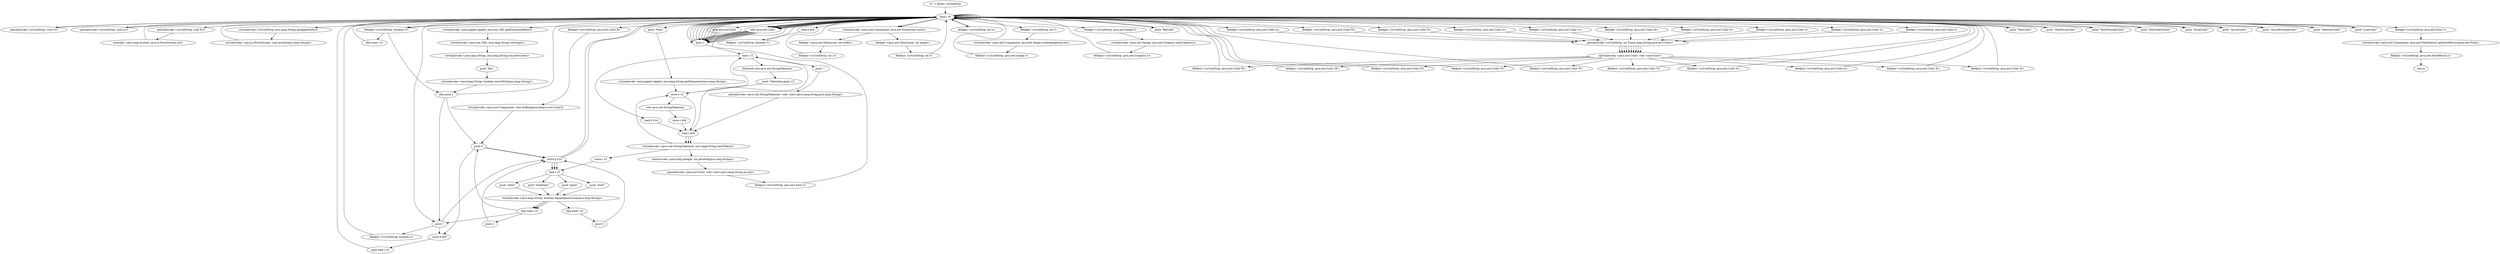 digraph "" {
    "r0 := @this: ryCoolStrip"
    "load.r r0"
    "r0 := @this: ryCoolStrip"->"load.r r0";
    "specialinvoke <ryCoolStrip: void ŕ()>"
    "load.r r0"->"specialinvoke <ryCoolStrip: void ŕ()>";
    "specialinvoke <ryCoolStrip: void ŕ()>"->"load.r r0";
    "specialinvoke <ryCoolStrip: void ş()>"
    "load.r r0"->"specialinvoke <ryCoolStrip: void ş()>";
    "specialinvoke <ryCoolStrip: void ş()>"->"load.r r0";
    "specialinvoke <ryCoolStrip: void Š()>"
    "load.r r0"->"specialinvoke <ryCoolStrip: void Š()>";
    "staticget <java.lang.System: java.io.PrintStream out>"
    "specialinvoke <ryCoolStrip: void Š()>"->"staticget <java.lang.System: java.io.PrintStream out>";
    "staticget <java.lang.System: java.io.PrintStream out>"->"load.r r0";
    "virtualinvoke <ryCoolStrip: java.lang.String getAppletInfo()>"
    "load.r r0"->"virtualinvoke <ryCoolStrip: java.lang.String getAppletInfo()>";
    "virtualinvoke <java.io.PrintStream: void println(java.lang.String)>"
    "virtualinvoke <ryCoolStrip: java.lang.String getAppletInfo()>"->"virtualinvoke <java.io.PrintStream: void println(java.lang.String)>";
    "virtualinvoke <java.io.PrintStream: void println(java.lang.String)>"->"load.r r0";
    "fieldget <ryCoolStrip: boolean Ĉ>"
    "load.r r0"->"fieldget <ryCoolStrip: boolean Ĉ>";
    "ifne load.r r0"
    "fieldget <ryCoolStrip: boolean Ĉ>"->"ifne load.r r0";
    "ifne load.r r0"->"load.r r0";
    "push 1"
    "load.r r0"->"push 1";
    "fieldput <ryCoolStrip: boolean ć>"
    "push 1"->"fieldput <ryCoolStrip: boolean ć>";
    "fieldput <ryCoolStrip: boolean ć>"->"load.r r0";
    "load.r r0"->"fieldget <ryCoolStrip: boolean Ĉ>";
    "ifne push 1"
    "fieldget <ryCoolStrip: boolean Ĉ>"->"ifne push 1";
    "ifne push 1"->"load.r r0";
    "virtualinvoke <java.applet.Applet: java.net.URL getDocumentBase()>"
    "load.r r0"->"virtualinvoke <java.applet.Applet: java.net.URL getDocumentBase()>";
    "virtualinvoke <java.net.URL: java.lang.String toString()>"
    "virtualinvoke <java.applet.Applet: java.net.URL getDocumentBase()>"->"virtualinvoke <java.net.URL: java.lang.String toString()>";
    "virtualinvoke <java.lang.String: java.lang.String toLowerCase()>"
    "virtualinvoke <java.net.URL: java.lang.String toString()>"->"virtualinvoke <java.lang.String: java.lang.String toLowerCase()>";
    "push \"file:\""
    "virtualinvoke <java.lang.String: java.lang.String toLowerCase()>"->"push \"file:\"";
    "virtualinvoke <java.lang.String: boolean startsWith(java.lang.String)>"
    "push \"file:\""->"virtualinvoke <java.lang.String: boolean startsWith(java.lang.String)>";
    "virtualinvoke <java.lang.String: boolean startsWith(java.lang.String)>"->"ifne push 1";
    "push 0"
    "ifne push 1"->"push 0";
    "store.b $r6"
    "push 0"->"store.b $r6";
    "goto load.r r0"
    "store.b $r6"->"goto load.r r0";
    "goto load.r r0"->"load.r r0";
    "load.b $r6"
    "load.r r0"->"load.b $r6";
    "fieldput <ryCoolStrip: boolean Ć>"
    "load.b $r6"->"fieldput <ryCoolStrip: boolean Ć>";
    "fieldput <ryCoolStrip: boolean Ć>"->"load.r r0";
    "load.r r0"->"load.r r0";
    "virtualinvoke <java.awt.Component: java.awt.Dimension size()>"
    "load.r r0"->"virtualinvoke <java.awt.Component: java.awt.Dimension size()>";
    "fieldget <java.awt.Dimension: int width>"
    "virtualinvoke <java.awt.Component: java.awt.Dimension size()>"->"fieldget <java.awt.Dimension: int width>";
    "fieldput <ryCoolStrip: int Ŀ>"
    "fieldget <java.awt.Dimension: int width>"->"fieldput <ryCoolStrip: int Ŀ>";
    "fieldput <ryCoolStrip: int Ŀ>"->"load.r r0";
    "load.r r0"->"load.r r0";
    "load.r r0"->"virtualinvoke <java.awt.Component: java.awt.Dimension size()>";
    "fieldget <java.awt.Dimension: int height>"
    "virtualinvoke <java.awt.Component: java.awt.Dimension size()>"->"fieldget <java.awt.Dimension: int height>";
    "fieldput <ryCoolStrip: int ľ>"
    "fieldget <java.awt.Dimension: int height>"->"fieldput <ryCoolStrip: int ľ>";
    "fieldput <ryCoolStrip: int ľ>"->"load.r r0";
    "load.r r0"->"load.r r0";
    "load.r r0"->"load.r r0";
    "fieldget <ryCoolStrip: int Ŀ>"
    "load.r r0"->"fieldget <ryCoolStrip: int Ŀ>";
    "fieldget <ryCoolStrip: int Ŀ>"->"load.r r0";
    "fieldget <ryCoolStrip: int ľ>"
    "load.r r0"->"fieldget <ryCoolStrip: int ľ>";
    "virtualinvoke <java.awt.Component: java.awt.Image createImage(int,int)>"
    "fieldget <ryCoolStrip: int ľ>"->"virtualinvoke <java.awt.Component: java.awt.Image createImage(int,int)>";
    "fieldput <ryCoolStrip: java.awt.Image ŀ>"
    "virtualinvoke <java.awt.Component: java.awt.Image createImage(int,int)>"->"fieldput <ryCoolStrip: java.awt.Image ŀ>";
    "fieldput <ryCoolStrip: java.awt.Image ŀ>"->"load.r r0";
    "load.r r0"->"load.r r0";
    "fieldget <ryCoolStrip: java.awt.Image ŀ>"
    "load.r r0"->"fieldget <ryCoolStrip: java.awt.Image ŀ>";
    "virtualinvoke <java.awt.Image: java.awt.Graphics getGraphics()>"
    "fieldget <ryCoolStrip: java.awt.Image ŀ>"->"virtualinvoke <java.awt.Image: java.awt.Graphics getGraphics()>";
    "fieldput <ryCoolStrip: java.awt.Graphics Ł>"
    "virtualinvoke <java.awt.Image: java.awt.Graphics getGraphics()>"->"fieldput <ryCoolStrip: java.awt.Graphics Ł>";
    "fieldput <ryCoolStrip: java.awt.Graphics Ł>"->"load.r r0";
    "new java.awt.Color"
    "load.r r0"->"new java.awt.Color";
    "dup1.r"
    "new java.awt.Color"->"dup1.r";
    "dup1.r"->"load.r r0";
    "push \"BgColor\""
    "load.r r0"->"push \"BgColor\"";
    "push \"BgColor\""->"load.r r0";
    "fieldget <ryCoolStrip: java.awt.Color œ>"
    "load.r r0"->"fieldget <ryCoolStrip: java.awt.Color œ>";
    "specialinvoke <ryCoolStrip: int Ŝ(java.lang.String,java.awt.Color)>"
    "fieldget <ryCoolStrip: java.awt.Color œ>"->"specialinvoke <ryCoolStrip: int Ŝ(java.lang.String,java.awt.Color)>";
    "specialinvoke <java.awt.Color: void <init>(int)>"
    "specialinvoke <ryCoolStrip: int Ŝ(java.lang.String,java.awt.Color)>"->"specialinvoke <java.awt.Color: void <init>(int)>";
    "fieldput <ryCoolStrip: java.awt.Color Ŕ>"
    "specialinvoke <java.awt.Color: void <init>(int)>"->"fieldput <ryCoolStrip: java.awt.Color Ŕ>";
    "fieldput <ryCoolStrip: java.awt.Color Ŕ>"->"load.r r0";
    "load.r r0"->"new java.awt.Color";
    "new java.awt.Color"->"dup1.r";
    "dup1.r"->"load.r r0";
    "push \"TextColor\""
    "load.r r0"->"push \"TextColor\"";
    "push \"TextColor\""->"load.r r0";
    "fieldget <ryCoolStrip: java.awt.Color ő>"
    "load.r r0"->"fieldget <ryCoolStrip: java.awt.Color ő>";
    "fieldget <ryCoolStrip: java.awt.Color ő>"->"specialinvoke <ryCoolStrip: int Ŝ(java.lang.String,java.awt.Color)>";
    "specialinvoke <ryCoolStrip: int Ŝ(java.lang.String,java.awt.Color)>"->"specialinvoke <java.awt.Color: void <init>(int)>";
    "fieldput <ryCoolStrip: java.awt.Color Œ>"
    "specialinvoke <java.awt.Color: void <init>(int)>"->"fieldput <ryCoolStrip: java.awt.Color Œ>";
    "fieldput <ryCoolStrip: java.awt.Color Œ>"->"load.r r0";
    "load.r r0"->"new java.awt.Color";
    "new java.awt.Color"->"dup1.r";
    "dup1.r"->"load.r r0";
    "push \"TextFocusColor\""
    "load.r r0"->"push \"TextFocusColor\"";
    "push \"TextFocusColor\""->"load.r r0";
    "fieldget <ryCoolStrip: java.awt.Color ŏ>"
    "load.r r0"->"fieldget <ryCoolStrip: java.awt.Color ŏ>";
    "fieldget <ryCoolStrip: java.awt.Color ŏ>"->"specialinvoke <ryCoolStrip: int Ŝ(java.lang.String,java.awt.Color)>";
    "specialinvoke <ryCoolStrip: int Ŝ(java.lang.String,java.awt.Color)>"->"specialinvoke <java.awt.Color: void <init>(int)>";
    "fieldput <ryCoolStrip: java.awt.Color Ő>"
    "specialinvoke <java.awt.Color: void <init>(int)>"->"fieldput <ryCoolStrip: java.awt.Color Ő>";
    "fieldput <ryCoolStrip: java.awt.Color Ő>"->"load.r r0";
    "load.r r0"->"new java.awt.Color";
    "new java.awt.Color"->"dup1.r";
    "dup1.r"->"load.r r0";
    "push \"TextPressedColor\""
    "load.r r0"->"push \"TextPressedColor\"";
    "push \"TextPressedColor\""->"load.r r0";
    "fieldget <ryCoolStrip: java.awt.Color ō>"
    "load.r r0"->"fieldget <ryCoolStrip: java.awt.Color ō>";
    "fieldget <ryCoolStrip: java.awt.Color ō>"->"specialinvoke <ryCoolStrip: int Ŝ(java.lang.String,java.awt.Color)>";
    "specialinvoke <ryCoolStrip: int Ŝ(java.lang.String,java.awt.Color)>"->"specialinvoke <java.awt.Color: void <init>(int)>";
    "fieldput <ryCoolStrip: java.awt.Color Ŏ>"
    "specialinvoke <java.awt.Color: void <init>(int)>"->"fieldput <ryCoolStrip: java.awt.Color Ŏ>";
    "fieldput <ryCoolStrip: java.awt.Color Ŏ>"->"load.r r0";
    "load.r r0"->"new java.awt.Color";
    "new java.awt.Color"->"dup1.r";
    "dup1.r"->"load.r r0";
    "push \"TextSelectColor\""
    "load.r r0"->"push \"TextSelectColor\"";
    "push \"TextSelectColor\""->"load.r r0";
    "fieldget <ryCoolStrip: java.awt.Color ł>"
    "load.r r0"->"fieldget <ryCoolStrip: java.awt.Color ł>";
    "fieldget <ryCoolStrip: java.awt.Color ł>"->"specialinvoke <ryCoolStrip: int Ŝ(java.lang.String,java.awt.Color)>";
    "specialinvoke <ryCoolStrip: int Ŝ(java.lang.String,java.awt.Color)>"->"specialinvoke <java.awt.Color: void <init>(int)>";
    "fieldput <ryCoolStrip: java.awt.Color Ń>"
    "specialinvoke <java.awt.Color: void <init>(int)>"->"fieldput <ryCoolStrip: java.awt.Color Ń>";
    "fieldput <ryCoolStrip: java.awt.Color Ń>"->"load.r r0";
    "load.r r0"->"new java.awt.Color";
    "new java.awt.Color"->"dup1.r";
    "dup1.r"->"load.r r0";
    "push \"StripColor\""
    "load.r r0"->"push \"StripColor\"";
    "push \"StripColor\""->"load.r r0";
    "fieldget <ryCoolStrip: java.awt.Color ŋ>"
    "load.r r0"->"fieldget <ryCoolStrip: java.awt.Color ŋ>";
    "fieldget <ryCoolStrip: java.awt.Color ŋ>"->"specialinvoke <ryCoolStrip: int Ŝ(java.lang.String,java.awt.Color)>";
    "specialinvoke <ryCoolStrip: int Ŝ(java.lang.String,java.awt.Color)>"->"specialinvoke <java.awt.Color: void <init>(int)>";
    "fieldput <ryCoolStrip: java.awt.Color Ō>"
    "specialinvoke <java.awt.Color: void <init>(int)>"->"fieldput <ryCoolStrip: java.awt.Color Ō>";
    "fieldput <ryCoolStrip: java.awt.Color Ō>"->"load.r r0";
    "load.r r0"->"new java.awt.Color";
    "new java.awt.Color"->"dup1.r";
    "dup1.r"->"load.r r0";
    "push \"ArrowColor\""
    "load.r r0"->"push \"ArrowColor\"";
    "push \"ArrowColor\""->"load.r r0";
    "fieldget <ryCoolStrip: java.awt.Color Ň>"
    "load.r r0"->"fieldget <ryCoolStrip: java.awt.Color Ň>";
    "fieldget <ryCoolStrip: java.awt.Color Ň>"->"specialinvoke <ryCoolStrip: int Ŝ(java.lang.String,java.awt.Color)>";
    "specialinvoke <ryCoolStrip: int Ŝ(java.lang.String,java.awt.Color)>"->"specialinvoke <java.awt.Color: void <init>(int)>";
    "fieldput <ryCoolStrip: java.awt.Color ň>"
    "specialinvoke <java.awt.Color: void <init>(int)>"->"fieldput <ryCoolStrip: java.awt.Color ň>";
    "fieldput <ryCoolStrip: java.awt.Color ň>"->"load.r r0";
    "load.r r0"->"new java.awt.Color";
    "new java.awt.Color"->"dup1.r";
    "dup1.r"->"load.r r0";
    "push \"ArrowPressedColor\""
    "load.r r0"->"push \"ArrowPressedColor\"";
    "push \"ArrowPressedColor\""->"load.r r0";
    "fieldget <ryCoolStrip: java.awt.Color Ŏ>"
    "load.r r0"->"fieldget <ryCoolStrip: java.awt.Color Ŏ>";
    "fieldget <ryCoolStrip: java.awt.Color Ŏ>"->"specialinvoke <ryCoolStrip: int Ŝ(java.lang.String,java.awt.Color)>";
    "specialinvoke <ryCoolStrip: int Ŝ(java.lang.String,java.awt.Color)>"->"specialinvoke <java.awt.Color: void <init>(int)>";
    "fieldput <ryCoolStrip: java.awt.Color ņ>"
    "specialinvoke <java.awt.Color: void <init>(int)>"->"fieldput <ryCoolStrip: java.awt.Color ņ>";
    "fieldput <ryCoolStrip: java.awt.Color ņ>"->"load.r r0";
    "load.r r0"->"new java.awt.Color";
    "new java.awt.Color"->"dup1.r";
    "dup1.r"->"load.r r0";
    "push \"SelectorColor\""
    "load.r r0"->"push \"SelectorColor\"";
    "push \"SelectorColor\""->"load.r r0";
    "fieldget <ryCoolStrip: java.awt.Color ń>"
    "load.r r0"->"fieldget <ryCoolStrip: java.awt.Color ń>";
    "fieldget <ryCoolStrip: java.awt.Color ń>"->"specialinvoke <ryCoolStrip: int Ŝ(java.lang.String,java.awt.Color)>";
    "specialinvoke <ryCoolStrip: int Ŝ(java.lang.String,java.awt.Color)>"->"specialinvoke <java.awt.Color: void <init>(int)>";
    "fieldput <ryCoolStrip: java.awt.Color Ņ>"
    "specialinvoke <java.awt.Color: void <init>(int)>"->"fieldput <ryCoolStrip: java.awt.Color Ņ>";
    "fieldput <ryCoolStrip: java.awt.Color Ņ>"->"load.r r0";
    "load.r r0"->"new java.awt.Color";
    "new java.awt.Color"->"dup1.r";
    "dup1.r"->"load.r r0";
    "push \"LineColor\""
    "load.r r0"->"push \"LineColor\"";
    "push \"LineColor\""->"load.r r0";
    "fieldget <ryCoolStrip: java.awt.Color ŉ>"
    "load.r r0"->"fieldget <ryCoolStrip: java.awt.Color ŉ>";
    "fieldget <ryCoolStrip: java.awt.Color ŉ>"->"specialinvoke <ryCoolStrip: int Ŝ(java.lang.String,java.awt.Color)>";
    "specialinvoke <ryCoolStrip: int Ŝ(java.lang.String,java.awt.Color)>"->"specialinvoke <java.awt.Color: void <init>(int)>";
    "fieldput <ryCoolStrip: java.awt.Color Ŋ>"
    "specialinvoke <java.awt.Color: void <init>(int)>"->"fieldput <ryCoolStrip: java.awt.Color Ŋ>";
    "fieldput <ryCoolStrip: java.awt.Color Ŋ>"->"load.r r0";
    "load.r r0"->"load.r r0";
    "fieldget <ryCoolStrip: java.awt.Color Ŕ>"
    "load.r r0"->"fieldget <ryCoolStrip: java.awt.Color Ŕ>";
    "virtualinvoke <java.awt.Component: void setBackground(java.awt.Color)>"
    "fieldget <ryCoolStrip: java.awt.Color Ŕ>"->"virtualinvoke <java.awt.Component: void setBackground(java.awt.Color)>";
    "virtualinvoke <java.awt.Component: void setBackground(java.awt.Color)>"->"push 0";
    "store.b b14"
    "push 0"->"store.b b14";
    "store.b b14"->"load.r r0";
    "push \"Font\""
    "load.r r0"->"push \"Font\"";
    "virtualinvoke <java.applet.Applet: java.lang.String getParameter(java.lang.String)>"
    "push \"Font\""->"virtualinvoke <java.applet.Applet: java.lang.String getParameter(java.lang.String)>";
    "store.r r2"
    "virtualinvoke <java.applet.Applet: java.lang.String getParameter(java.lang.String)>"->"store.r r2";
    "load.r r2"
    "store.r r2"->"load.r r2";
    "ifnonnull new java.util.StringTokenizer"
    "load.r r2"->"ifnonnull new java.util.StringTokenizer";
    "push \"Helvetica,plain,12\""
    "ifnonnull new java.util.StringTokenizer"->"push \"Helvetica,plain,12\"";
    "push \"Helvetica,plain,12\""->"store.r r2";
    "new java.util.StringTokenizer"
    "store.r r2"->"new java.util.StringTokenizer";
    "store.r $r6"
    "new java.util.StringTokenizer"->"store.r $r6";
    "load.r $r6"
    "store.r $r6"->"load.r $r6";
    "load.r $r6"->"load.r r2";
    "push \",\""
    "load.r r2"->"push \",\"";
    "specialinvoke <java.util.StringTokenizer: void <init>(java.lang.String,java.lang.String)>"
    "push \",\""->"specialinvoke <java.util.StringTokenizer: void <init>(java.lang.String,java.lang.String)>";
    "specialinvoke <java.util.StringTokenizer: void <init>(java.lang.String,java.lang.String)>"->"load.r $r6";
    "virtualinvoke <java.util.StringTokenizer: java.lang.String nextToken()>"
    "load.r $r6"->"virtualinvoke <java.util.StringTokenizer: java.lang.String nextToken()>";
    "virtualinvoke <java.util.StringTokenizer: java.lang.String nextToken()>"->"store.r r2";
    "store.r r2"->"load.r $r6";
    "load.r $r6"->"virtualinvoke <java.util.StringTokenizer: java.lang.String nextToken()>";
    "store.r r3"
    "virtualinvoke <java.util.StringTokenizer: java.lang.String nextToken()>"->"store.r r3";
    "load.r r3"
    "store.r r3"->"load.r r3";
    "push \"plain\""
    "load.r r3"->"push \"plain\"";
    "virtualinvoke <java.lang.String: boolean equalsIgnoreCase(java.lang.String)>"
    "push \"plain\""->"virtualinvoke <java.lang.String: boolean equalsIgnoreCase(java.lang.String)>";
    "ifeq load.r r3"
    "virtualinvoke <java.lang.String: boolean equalsIgnoreCase(java.lang.String)>"->"ifeq load.r r3";
    "ifeq load.r r3"->"push 0";
    "push 0"->"store.b b14";
    "store.b b14"->"load.r r3";
    "push \"bold\""
    "load.r r3"->"push \"bold\"";
    "push \"bold\""->"virtualinvoke <java.lang.String: boolean equalsIgnoreCase(java.lang.String)>";
    "virtualinvoke <java.lang.String: boolean equalsIgnoreCase(java.lang.String)>"->"ifeq load.r r3";
    "ifeq load.r r3"->"push 1";
    "push 1"->"store.b b14";
    "store.b b14"->"load.r r3";
    "push \"italic\""
    "load.r r3"->"push \"italic\"";
    "push \"italic\""->"virtualinvoke <java.lang.String: boolean equalsIgnoreCase(java.lang.String)>";
    "virtualinvoke <java.lang.String: boolean equalsIgnoreCase(java.lang.String)>"->"ifeq load.r r3";
    "push 2"
    "ifeq load.r r3"->"push 2";
    "push 2"->"store.b b14";
    "store.b b14"->"load.r r3";
    "push \"bolditalic\""
    "load.r r3"->"push \"bolditalic\"";
    "push \"bolditalic\""->"virtualinvoke <java.lang.String: boolean equalsIgnoreCase(java.lang.String)>";
    "ifeq load.r r0"
    "virtualinvoke <java.lang.String: boolean equalsIgnoreCase(java.lang.String)>"->"ifeq load.r r0";
    "push 3"
    "ifeq load.r r0"->"push 3";
    "push 3"->"store.b b14";
    "store.b b14"->"load.r r0";
    "new java.awt.Font"
    "load.r r0"->"new java.awt.Font";
    "new java.awt.Font"->"dup1.r";
    "dup1.r"->"load.r r2";
    "load.b b14"
    "load.r r2"->"load.b b14";
    "load.b b14"->"load.r $r6";
    "load.r $r6"->"virtualinvoke <java.util.StringTokenizer: java.lang.String nextToken()>";
    "staticinvoke <java.lang.Integer: int parseInt(java.lang.String)>"
    "virtualinvoke <java.util.StringTokenizer: java.lang.String nextToken()>"->"staticinvoke <java.lang.Integer: int parseInt(java.lang.String)>";
    "specialinvoke <java.awt.Font: void <init>(java.lang.String,int,int)>"
    "staticinvoke <java.lang.Integer: int parseInt(java.lang.String)>"->"specialinvoke <java.awt.Font: void <init>(java.lang.String,int,int)>";
    "fieldput <ryCoolStrip: java.awt.Font Ľ>"
    "specialinvoke <java.awt.Font: void <init>(java.lang.String,int,int)>"->"fieldput <ryCoolStrip: java.awt.Font Ľ>";
    "fieldput <ryCoolStrip: java.awt.Font Ľ>"->"load.r r0";
    "load.r r0"->"load.r r0";
    "load.r r0"->"load.r r0";
    "fieldget <ryCoolStrip: java.awt.Font Ľ>"
    "load.r r0"->"fieldget <ryCoolStrip: java.awt.Font Ľ>";
    "virtualinvoke <java.awt.Component: java.awt.FontMetrics getFontMetrics(java.awt.Font)>"
    "fieldget <ryCoolStrip: java.awt.Font Ľ>"->"virtualinvoke <java.awt.Component: java.awt.FontMetrics getFontMetrics(java.awt.Font)>";
    "fieldput <ryCoolStrip: java.awt.FontMetrics ļ>"
    "virtualinvoke <java.awt.Component: java.awt.FontMetrics getFontMetrics(java.awt.Font)>"->"fieldput <ryCoolStrip: java.awt.FontMetrics ļ>";
    "return"
    "fieldput <ryCoolStrip: java.awt.FontMetrics ļ>"->"return";
    "ifne push 1"->"push 1";
    "push 1"->"store.b $r6";
}
